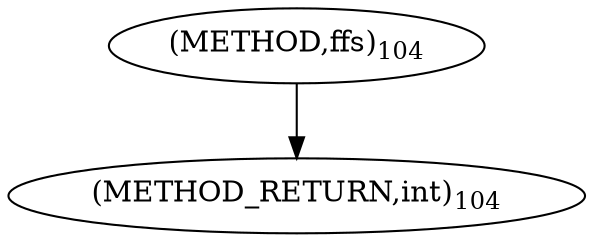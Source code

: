 digraph "ffs" {  
"98952" [label = <(METHOD,ffs)<SUB>104</SUB>> ]
"98954" [label = <(METHOD_RETURN,int)<SUB>104</SUB>> ]
  "98952" -> "98954" 
}
